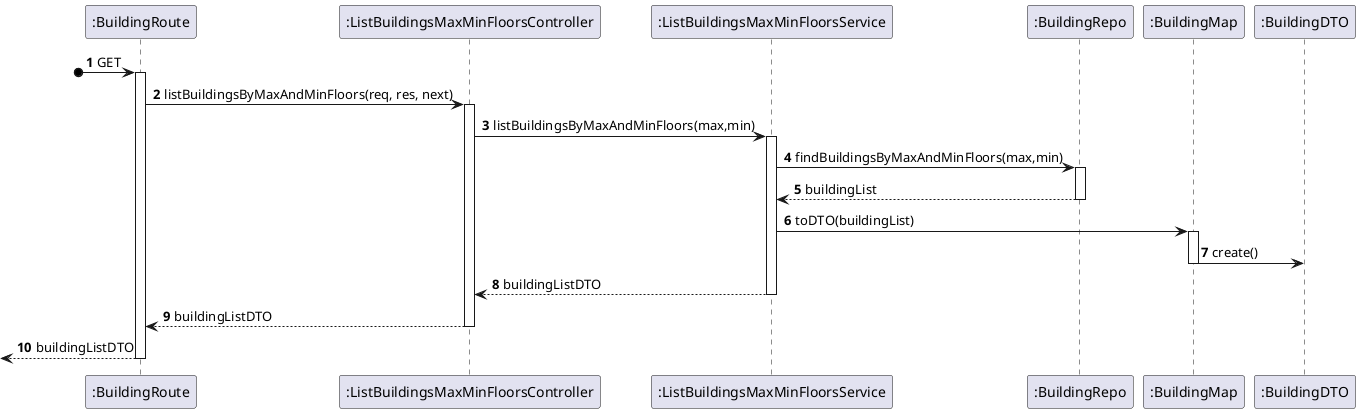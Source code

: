 @startuml

autonumber

participant ":BuildingRoute" as Floor
participant ":ListBuildingsMaxMinFloorsController" as Controller
participant ":ListBuildingsMaxMinFloorsService" as Service
participant ":BuildingRepo" as Repo
participant ":BuildingMap" as Map
participant ":BuildingDTO" as DTO

?o->Floor: GET
activate Floor

Floor -> Controller: listBuildingsByMaxAndMinFloors(req, res, next)
activate Controller

Controller -> Service: listBuildingsByMaxAndMinFloors(max,min)
activate Service

Service -> Repo: findBuildingsByMaxAndMinFloors(max,min)
activate Repo


Repo --> Service: buildingList
deactivate Repo
Service -> Map: toDTO(buildingList)
activate Map
Map -> DTO:create()
deactivate Map

Service --> Controller: buildingListDTO
deactivate Service

Controller --> Floor: buildingListDTO
deactivate Controller

<--Floor: buildingListDTO
deactivate Floor


@enduml
